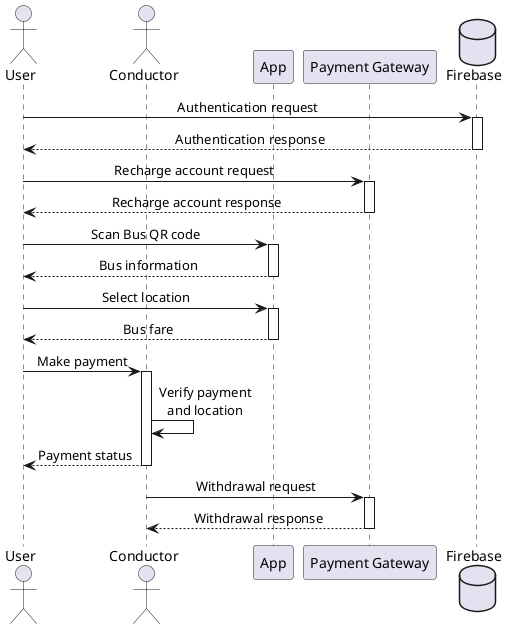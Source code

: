 @startuml
skinparam sequenceMessageAlign center
actor User as user
actor Conductor as conductor
'actor Admin as admin
participant App as app
participant "Payment Gateway" as pg
database Firebase as db

user -> db : Authentication request
activate db
return Authentication response
user -> pg : Recharge account request
activate pg
return Recharge account response
user -> app : Scan Bus QR code
activate app
return Bus information
user -> app : Select location
activate app
return Bus fare
user -> conductor : Make payment
activate conductor
conductor -> conductor : Verify payment\nand location
return Payment status
conductor -> pg : Withdrawal request
activate pg
return Withdrawal response
@enduml